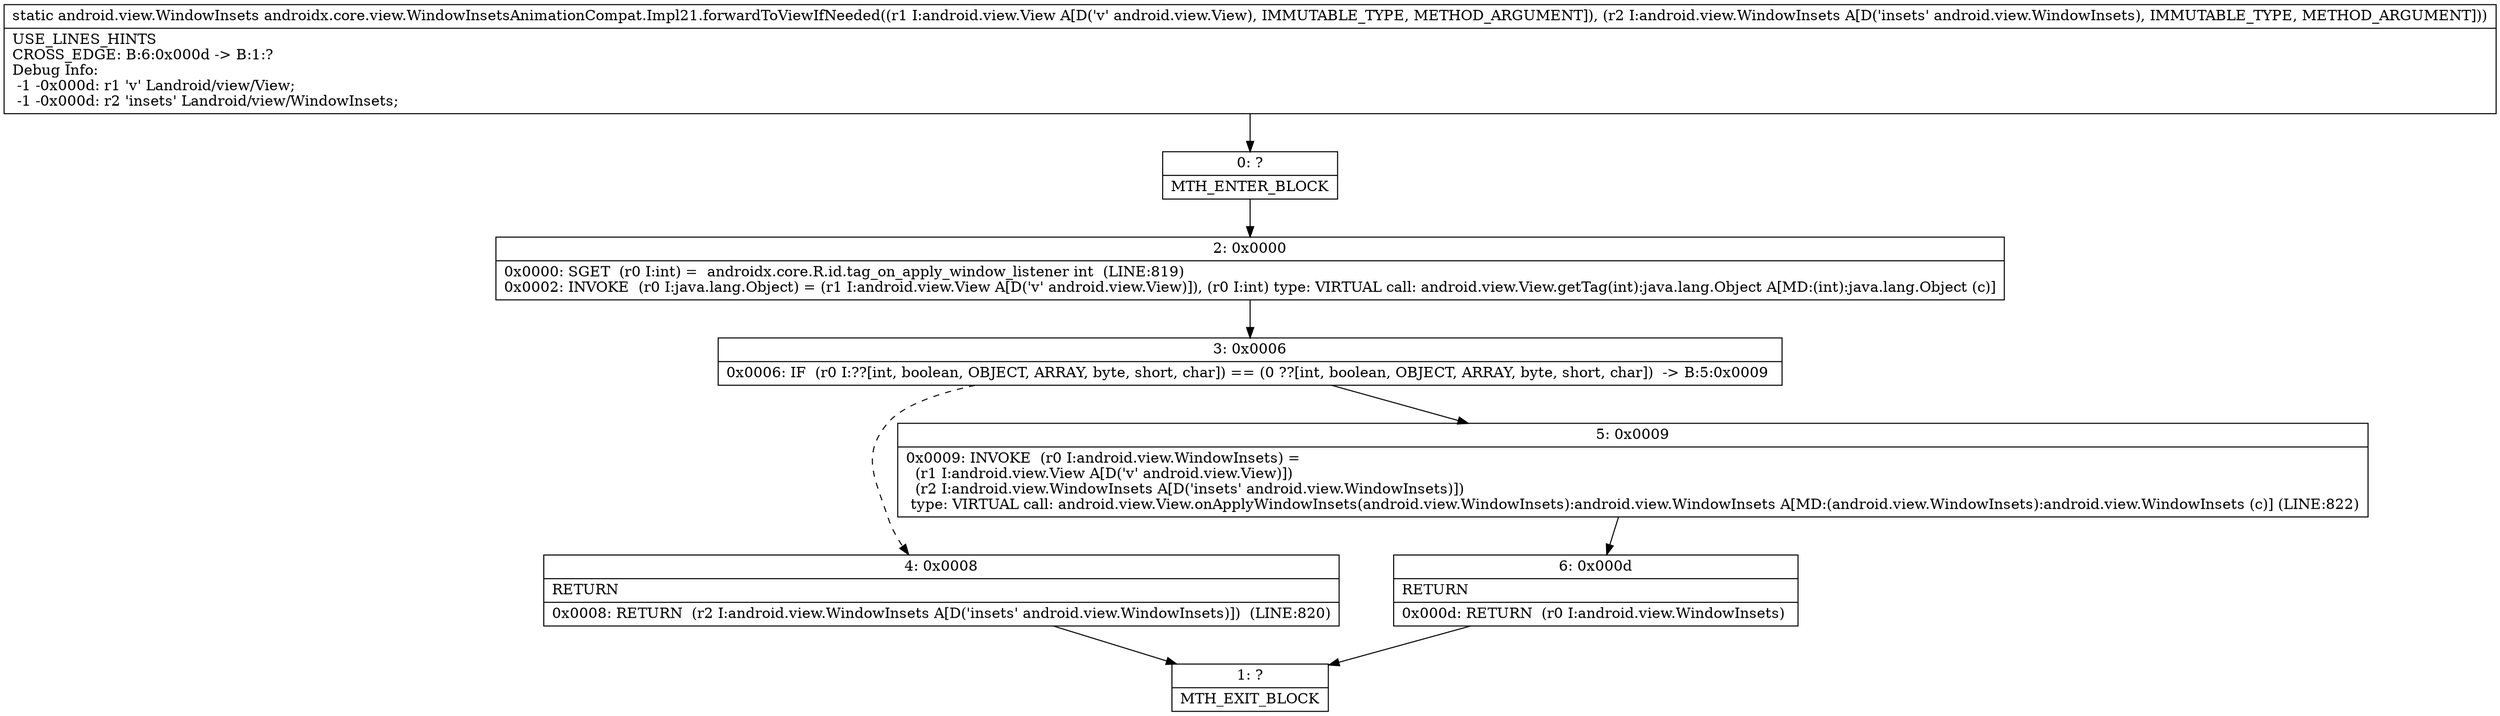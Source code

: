 digraph "CFG forandroidx.core.view.WindowInsetsAnimationCompat.Impl21.forwardToViewIfNeeded(Landroid\/view\/View;Landroid\/view\/WindowInsets;)Landroid\/view\/WindowInsets;" {
Node_0 [shape=record,label="{0\:\ ?|MTH_ENTER_BLOCK\l}"];
Node_2 [shape=record,label="{2\:\ 0x0000|0x0000: SGET  (r0 I:int) =  androidx.core.R.id.tag_on_apply_window_listener int  (LINE:819)\l0x0002: INVOKE  (r0 I:java.lang.Object) = (r1 I:android.view.View A[D('v' android.view.View)]), (r0 I:int) type: VIRTUAL call: android.view.View.getTag(int):java.lang.Object A[MD:(int):java.lang.Object (c)]\l}"];
Node_3 [shape=record,label="{3\:\ 0x0006|0x0006: IF  (r0 I:??[int, boolean, OBJECT, ARRAY, byte, short, char]) == (0 ??[int, boolean, OBJECT, ARRAY, byte, short, char])  \-\> B:5:0x0009 \l}"];
Node_4 [shape=record,label="{4\:\ 0x0008|RETURN\l|0x0008: RETURN  (r2 I:android.view.WindowInsets A[D('insets' android.view.WindowInsets)])  (LINE:820)\l}"];
Node_1 [shape=record,label="{1\:\ ?|MTH_EXIT_BLOCK\l}"];
Node_5 [shape=record,label="{5\:\ 0x0009|0x0009: INVOKE  (r0 I:android.view.WindowInsets) = \l  (r1 I:android.view.View A[D('v' android.view.View)])\l  (r2 I:android.view.WindowInsets A[D('insets' android.view.WindowInsets)])\l type: VIRTUAL call: android.view.View.onApplyWindowInsets(android.view.WindowInsets):android.view.WindowInsets A[MD:(android.view.WindowInsets):android.view.WindowInsets (c)] (LINE:822)\l}"];
Node_6 [shape=record,label="{6\:\ 0x000d|RETURN\l|0x000d: RETURN  (r0 I:android.view.WindowInsets) \l}"];
MethodNode[shape=record,label="{static android.view.WindowInsets androidx.core.view.WindowInsetsAnimationCompat.Impl21.forwardToViewIfNeeded((r1 I:android.view.View A[D('v' android.view.View), IMMUTABLE_TYPE, METHOD_ARGUMENT]), (r2 I:android.view.WindowInsets A[D('insets' android.view.WindowInsets), IMMUTABLE_TYPE, METHOD_ARGUMENT]))  | USE_LINES_HINTS\lCROSS_EDGE: B:6:0x000d \-\> B:1:?\lDebug Info:\l  \-1 \-0x000d: r1 'v' Landroid\/view\/View;\l  \-1 \-0x000d: r2 'insets' Landroid\/view\/WindowInsets;\l}"];
MethodNode -> Node_0;Node_0 -> Node_2;
Node_2 -> Node_3;
Node_3 -> Node_4[style=dashed];
Node_3 -> Node_5;
Node_4 -> Node_1;
Node_5 -> Node_6;
Node_6 -> Node_1;
}

